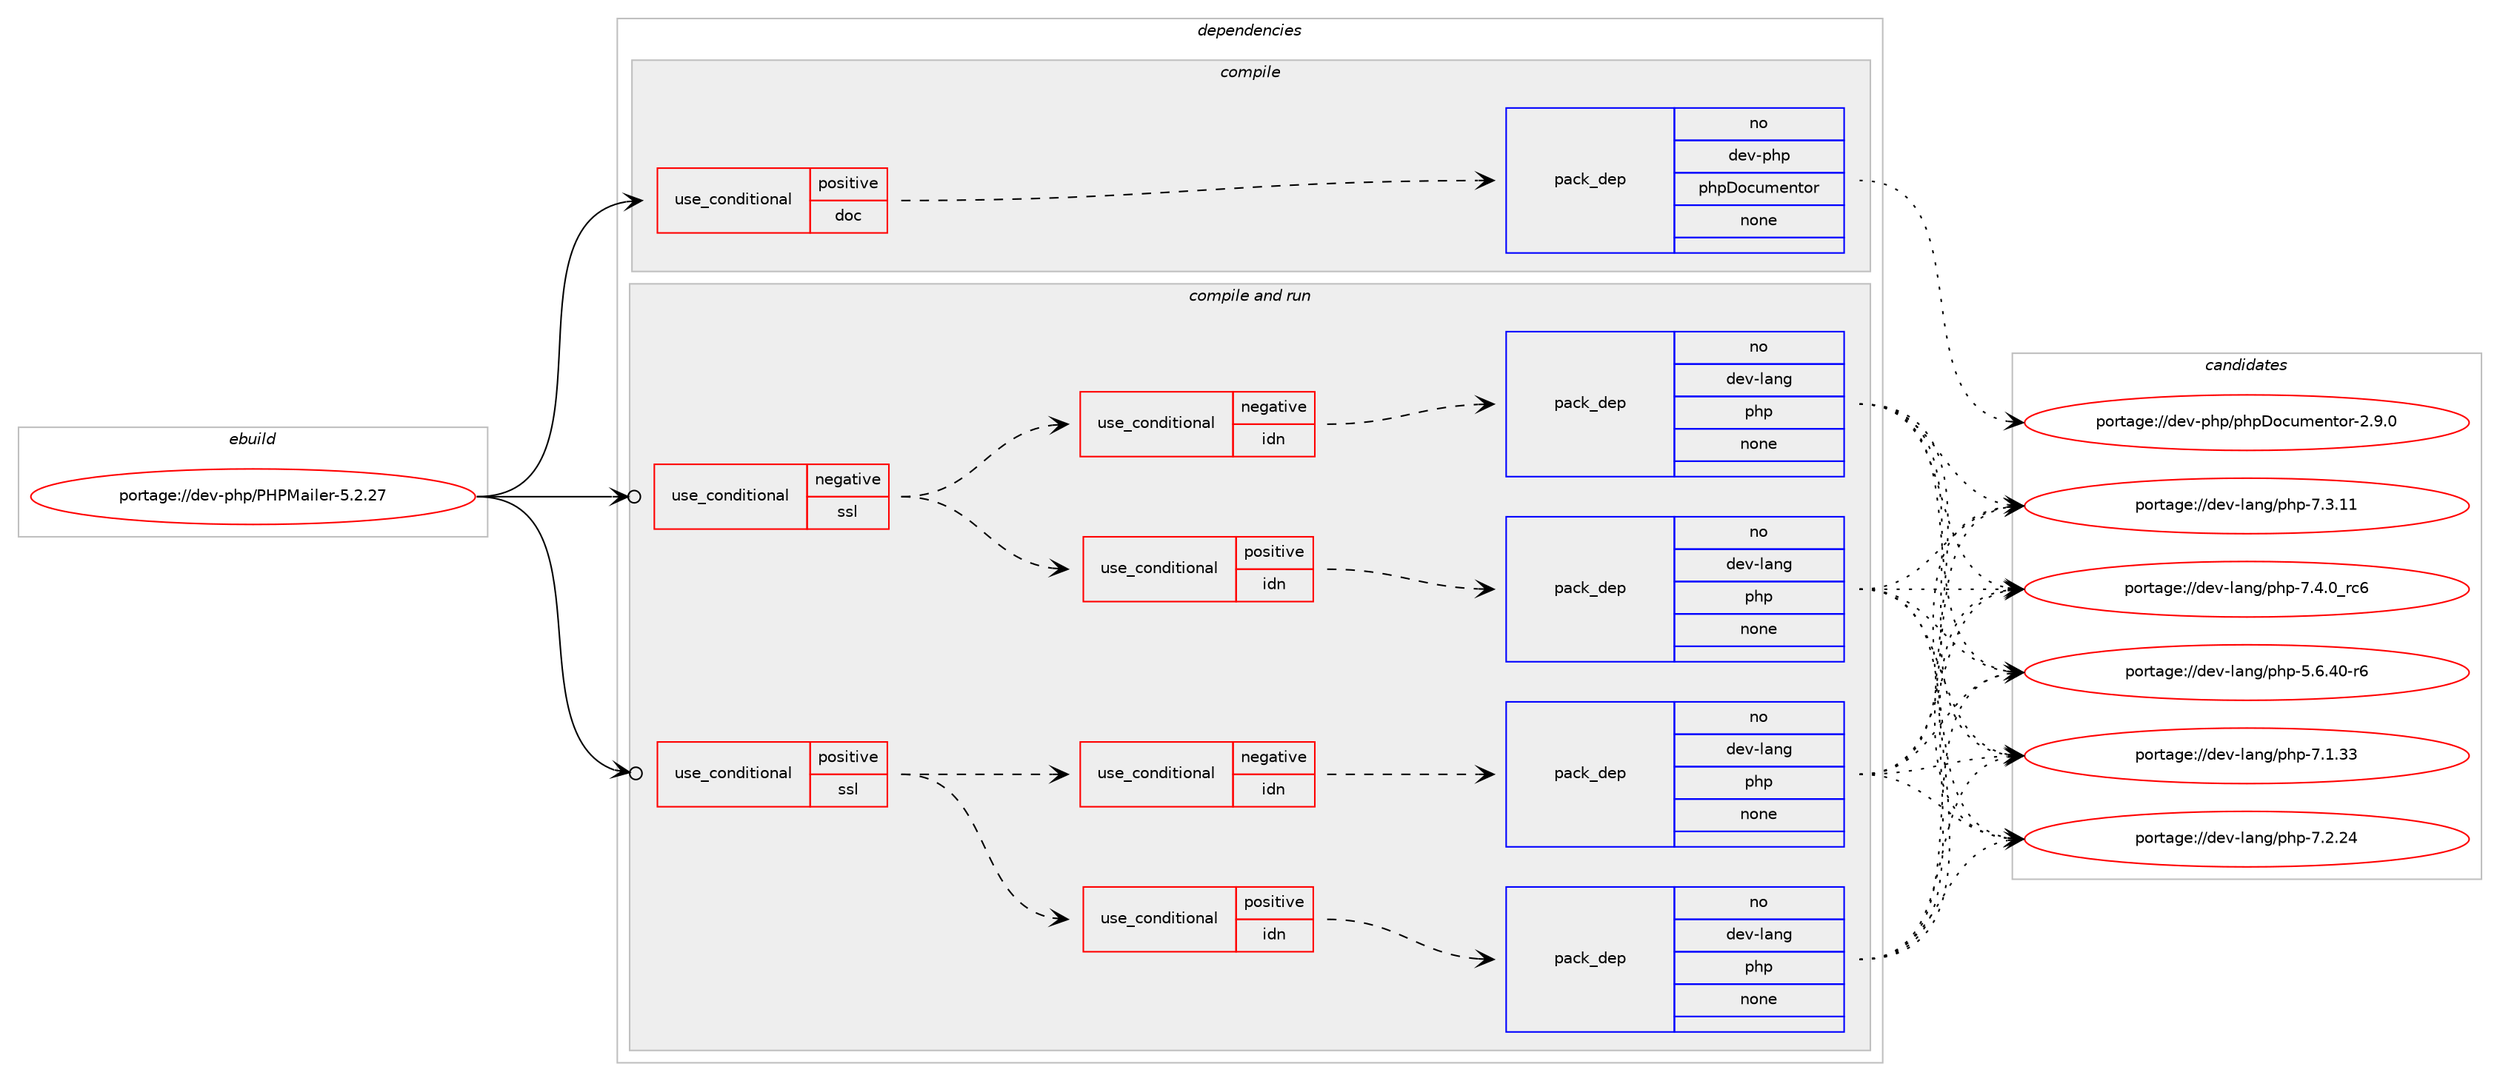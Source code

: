 digraph prolog {

# *************
# Graph options
# *************

newrank=true;
concentrate=true;
compound=true;
graph [rankdir=LR,fontname=Helvetica,fontsize=10,ranksep=1.5];#, ranksep=2.5, nodesep=0.2];
edge  [arrowhead=vee];
node  [fontname=Helvetica,fontsize=10];

# **********
# The ebuild
# **********

subgraph cluster_leftcol {
color=gray;
rank=same;
label=<<i>ebuild</i>>;
id [label="portage://dev-php/PHPMailer-5.2.27", color=red, width=4, href="../dev-php/PHPMailer-5.2.27.svg"];
}

# ****************
# The dependencies
# ****************

subgraph cluster_midcol {
color=gray;
label=<<i>dependencies</i>>;
subgraph cluster_compile {
fillcolor="#eeeeee";
style=filled;
label=<<i>compile</i>>;
subgraph cond24012 {
dependency124310 [label=<<TABLE BORDER="0" CELLBORDER="1" CELLSPACING="0" CELLPADDING="4"><TR><TD ROWSPAN="3" CELLPADDING="10">use_conditional</TD></TR><TR><TD>positive</TD></TR><TR><TD>doc</TD></TR></TABLE>>, shape=none, color=red];
subgraph pack97101 {
dependency124311 [label=<<TABLE BORDER="0" CELLBORDER="1" CELLSPACING="0" CELLPADDING="4" WIDTH="220"><TR><TD ROWSPAN="6" CELLPADDING="30">pack_dep</TD></TR><TR><TD WIDTH="110">no</TD></TR><TR><TD>dev-php</TD></TR><TR><TD>phpDocumentor</TD></TR><TR><TD>none</TD></TR><TR><TD></TD></TR></TABLE>>, shape=none, color=blue];
}
dependency124310:e -> dependency124311:w [weight=20,style="dashed",arrowhead="vee"];
}
id:e -> dependency124310:w [weight=20,style="solid",arrowhead="vee"];
}
subgraph cluster_compileandrun {
fillcolor="#eeeeee";
style=filled;
label=<<i>compile and run</i>>;
subgraph cond24013 {
dependency124312 [label=<<TABLE BORDER="0" CELLBORDER="1" CELLSPACING="0" CELLPADDING="4"><TR><TD ROWSPAN="3" CELLPADDING="10">use_conditional</TD></TR><TR><TD>negative</TD></TR><TR><TD>ssl</TD></TR></TABLE>>, shape=none, color=red];
subgraph cond24014 {
dependency124313 [label=<<TABLE BORDER="0" CELLBORDER="1" CELLSPACING="0" CELLPADDING="4"><TR><TD ROWSPAN="3" CELLPADDING="10">use_conditional</TD></TR><TR><TD>positive</TD></TR><TR><TD>idn</TD></TR></TABLE>>, shape=none, color=red];
subgraph pack97102 {
dependency124314 [label=<<TABLE BORDER="0" CELLBORDER="1" CELLSPACING="0" CELLPADDING="4" WIDTH="220"><TR><TD ROWSPAN="6" CELLPADDING="30">pack_dep</TD></TR><TR><TD WIDTH="110">no</TD></TR><TR><TD>dev-lang</TD></TR><TR><TD>php</TD></TR><TR><TD>none</TD></TR><TR><TD></TD></TR></TABLE>>, shape=none, color=blue];
}
dependency124313:e -> dependency124314:w [weight=20,style="dashed",arrowhead="vee"];
}
dependency124312:e -> dependency124313:w [weight=20,style="dashed",arrowhead="vee"];
subgraph cond24015 {
dependency124315 [label=<<TABLE BORDER="0" CELLBORDER="1" CELLSPACING="0" CELLPADDING="4"><TR><TD ROWSPAN="3" CELLPADDING="10">use_conditional</TD></TR><TR><TD>negative</TD></TR><TR><TD>idn</TD></TR></TABLE>>, shape=none, color=red];
subgraph pack97103 {
dependency124316 [label=<<TABLE BORDER="0" CELLBORDER="1" CELLSPACING="0" CELLPADDING="4" WIDTH="220"><TR><TD ROWSPAN="6" CELLPADDING="30">pack_dep</TD></TR><TR><TD WIDTH="110">no</TD></TR><TR><TD>dev-lang</TD></TR><TR><TD>php</TD></TR><TR><TD>none</TD></TR><TR><TD></TD></TR></TABLE>>, shape=none, color=blue];
}
dependency124315:e -> dependency124316:w [weight=20,style="dashed",arrowhead="vee"];
}
dependency124312:e -> dependency124315:w [weight=20,style="dashed",arrowhead="vee"];
}
id:e -> dependency124312:w [weight=20,style="solid",arrowhead="odotvee"];
subgraph cond24016 {
dependency124317 [label=<<TABLE BORDER="0" CELLBORDER="1" CELLSPACING="0" CELLPADDING="4"><TR><TD ROWSPAN="3" CELLPADDING="10">use_conditional</TD></TR><TR><TD>positive</TD></TR><TR><TD>ssl</TD></TR></TABLE>>, shape=none, color=red];
subgraph cond24017 {
dependency124318 [label=<<TABLE BORDER="0" CELLBORDER="1" CELLSPACING="0" CELLPADDING="4"><TR><TD ROWSPAN="3" CELLPADDING="10">use_conditional</TD></TR><TR><TD>positive</TD></TR><TR><TD>idn</TD></TR></TABLE>>, shape=none, color=red];
subgraph pack97104 {
dependency124319 [label=<<TABLE BORDER="0" CELLBORDER="1" CELLSPACING="0" CELLPADDING="4" WIDTH="220"><TR><TD ROWSPAN="6" CELLPADDING="30">pack_dep</TD></TR><TR><TD WIDTH="110">no</TD></TR><TR><TD>dev-lang</TD></TR><TR><TD>php</TD></TR><TR><TD>none</TD></TR><TR><TD></TD></TR></TABLE>>, shape=none, color=blue];
}
dependency124318:e -> dependency124319:w [weight=20,style="dashed",arrowhead="vee"];
}
dependency124317:e -> dependency124318:w [weight=20,style="dashed",arrowhead="vee"];
subgraph cond24018 {
dependency124320 [label=<<TABLE BORDER="0" CELLBORDER="1" CELLSPACING="0" CELLPADDING="4"><TR><TD ROWSPAN="3" CELLPADDING="10">use_conditional</TD></TR><TR><TD>negative</TD></TR><TR><TD>idn</TD></TR></TABLE>>, shape=none, color=red];
subgraph pack97105 {
dependency124321 [label=<<TABLE BORDER="0" CELLBORDER="1" CELLSPACING="0" CELLPADDING="4" WIDTH="220"><TR><TD ROWSPAN="6" CELLPADDING="30">pack_dep</TD></TR><TR><TD WIDTH="110">no</TD></TR><TR><TD>dev-lang</TD></TR><TR><TD>php</TD></TR><TR><TD>none</TD></TR><TR><TD></TD></TR></TABLE>>, shape=none, color=blue];
}
dependency124320:e -> dependency124321:w [weight=20,style="dashed",arrowhead="vee"];
}
dependency124317:e -> dependency124320:w [weight=20,style="dashed",arrowhead="vee"];
}
id:e -> dependency124317:w [weight=20,style="solid",arrowhead="odotvee"];
}
subgraph cluster_run {
fillcolor="#eeeeee";
style=filled;
label=<<i>run</i>>;
}
}

# **************
# The candidates
# **************

subgraph cluster_choices {
rank=same;
color=gray;
label=<<i>candidates</i>>;

subgraph choice97101 {
color=black;
nodesep=1;
choiceportage10010111845112104112471121041126811199117109101110116111114455046574648 [label="portage://dev-php/phpDocumentor-2.9.0", color=red, width=4,href="../dev-php/phpDocumentor-2.9.0.svg"];
dependency124311:e -> choiceportage10010111845112104112471121041126811199117109101110116111114455046574648:w [style=dotted,weight="100"];
}
subgraph choice97102 {
color=black;
nodesep=1;
choiceportage100101118451089711010347112104112455346544652484511454 [label="portage://dev-lang/php-5.6.40-r6", color=red, width=4,href="../dev-lang/php-5.6.40-r6.svg"];
choiceportage10010111845108971101034711210411245554649465151 [label="portage://dev-lang/php-7.1.33", color=red, width=4,href="../dev-lang/php-7.1.33.svg"];
choiceportage10010111845108971101034711210411245554650465052 [label="portage://dev-lang/php-7.2.24", color=red, width=4,href="../dev-lang/php-7.2.24.svg"];
choiceportage10010111845108971101034711210411245554651464949 [label="portage://dev-lang/php-7.3.11", color=red, width=4,href="../dev-lang/php-7.3.11.svg"];
choiceportage100101118451089711010347112104112455546524648951149954 [label="portage://dev-lang/php-7.4.0_rc6", color=red, width=4,href="../dev-lang/php-7.4.0_rc6.svg"];
dependency124314:e -> choiceportage100101118451089711010347112104112455346544652484511454:w [style=dotted,weight="100"];
dependency124314:e -> choiceportage10010111845108971101034711210411245554649465151:w [style=dotted,weight="100"];
dependency124314:e -> choiceportage10010111845108971101034711210411245554650465052:w [style=dotted,weight="100"];
dependency124314:e -> choiceportage10010111845108971101034711210411245554651464949:w [style=dotted,weight="100"];
dependency124314:e -> choiceportage100101118451089711010347112104112455546524648951149954:w [style=dotted,weight="100"];
}
subgraph choice97103 {
color=black;
nodesep=1;
choiceportage100101118451089711010347112104112455346544652484511454 [label="portage://dev-lang/php-5.6.40-r6", color=red, width=4,href="../dev-lang/php-5.6.40-r6.svg"];
choiceportage10010111845108971101034711210411245554649465151 [label="portage://dev-lang/php-7.1.33", color=red, width=4,href="../dev-lang/php-7.1.33.svg"];
choiceportage10010111845108971101034711210411245554650465052 [label="portage://dev-lang/php-7.2.24", color=red, width=4,href="../dev-lang/php-7.2.24.svg"];
choiceportage10010111845108971101034711210411245554651464949 [label="portage://dev-lang/php-7.3.11", color=red, width=4,href="../dev-lang/php-7.3.11.svg"];
choiceportage100101118451089711010347112104112455546524648951149954 [label="portage://dev-lang/php-7.4.0_rc6", color=red, width=4,href="../dev-lang/php-7.4.0_rc6.svg"];
dependency124316:e -> choiceportage100101118451089711010347112104112455346544652484511454:w [style=dotted,weight="100"];
dependency124316:e -> choiceportage10010111845108971101034711210411245554649465151:w [style=dotted,weight="100"];
dependency124316:e -> choiceportage10010111845108971101034711210411245554650465052:w [style=dotted,weight="100"];
dependency124316:e -> choiceportage10010111845108971101034711210411245554651464949:w [style=dotted,weight="100"];
dependency124316:e -> choiceportage100101118451089711010347112104112455546524648951149954:w [style=dotted,weight="100"];
}
subgraph choice97104 {
color=black;
nodesep=1;
choiceportage100101118451089711010347112104112455346544652484511454 [label="portage://dev-lang/php-5.6.40-r6", color=red, width=4,href="../dev-lang/php-5.6.40-r6.svg"];
choiceportage10010111845108971101034711210411245554649465151 [label="portage://dev-lang/php-7.1.33", color=red, width=4,href="../dev-lang/php-7.1.33.svg"];
choiceportage10010111845108971101034711210411245554650465052 [label="portage://dev-lang/php-7.2.24", color=red, width=4,href="../dev-lang/php-7.2.24.svg"];
choiceportage10010111845108971101034711210411245554651464949 [label="portage://dev-lang/php-7.3.11", color=red, width=4,href="../dev-lang/php-7.3.11.svg"];
choiceportage100101118451089711010347112104112455546524648951149954 [label="portage://dev-lang/php-7.4.0_rc6", color=red, width=4,href="../dev-lang/php-7.4.0_rc6.svg"];
dependency124319:e -> choiceportage100101118451089711010347112104112455346544652484511454:w [style=dotted,weight="100"];
dependency124319:e -> choiceportage10010111845108971101034711210411245554649465151:w [style=dotted,weight="100"];
dependency124319:e -> choiceportage10010111845108971101034711210411245554650465052:w [style=dotted,weight="100"];
dependency124319:e -> choiceportage10010111845108971101034711210411245554651464949:w [style=dotted,weight="100"];
dependency124319:e -> choiceportage100101118451089711010347112104112455546524648951149954:w [style=dotted,weight="100"];
}
subgraph choice97105 {
color=black;
nodesep=1;
choiceportage100101118451089711010347112104112455346544652484511454 [label="portage://dev-lang/php-5.6.40-r6", color=red, width=4,href="../dev-lang/php-5.6.40-r6.svg"];
choiceportage10010111845108971101034711210411245554649465151 [label="portage://dev-lang/php-7.1.33", color=red, width=4,href="../dev-lang/php-7.1.33.svg"];
choiceportage10010111845108971101034711210411245554650465052 [label="portage://dev-lang/php-7.2.24", color=red, width=4,href="../dev-lang/php-7.2.24.svg"];
choiceportage10010111845108971101034711210411245554651464949 [label="portage://dev-lang/php-7.3.11", color=red, width=4,href="../dev-lang/php-7.3.11.svg"];
choiceportage100101118451089711010347112104112455546524648951149954 [label="portage://dev-lang/php-7.4.0_rc6", color=red, width=4,href="../dev-lang/php-7.4.0_rc6.svg"];
dependency124321:e -> choiceportage100101118451089711010347112104112455346544652484511454:w [style=dotted,weight="100"];
dependency124321:e -> choiceportage10010111845108971101034711210411245554649465151:w [style=dotted,weight="100"];
dependency124321:e -> choiceportage10010111845108971101034711210411245554650465052:w [style=dotted,weight="100"];
dependency124321:e -> choiceportage10010111845108971101034711210411245554651464949:w [style=dotted,weight="100"];
dependency124321:e -> choiceportage100101118451089711010347112104112455546524648951149954:w [style=dotted,weight="100"];
}
}

}
